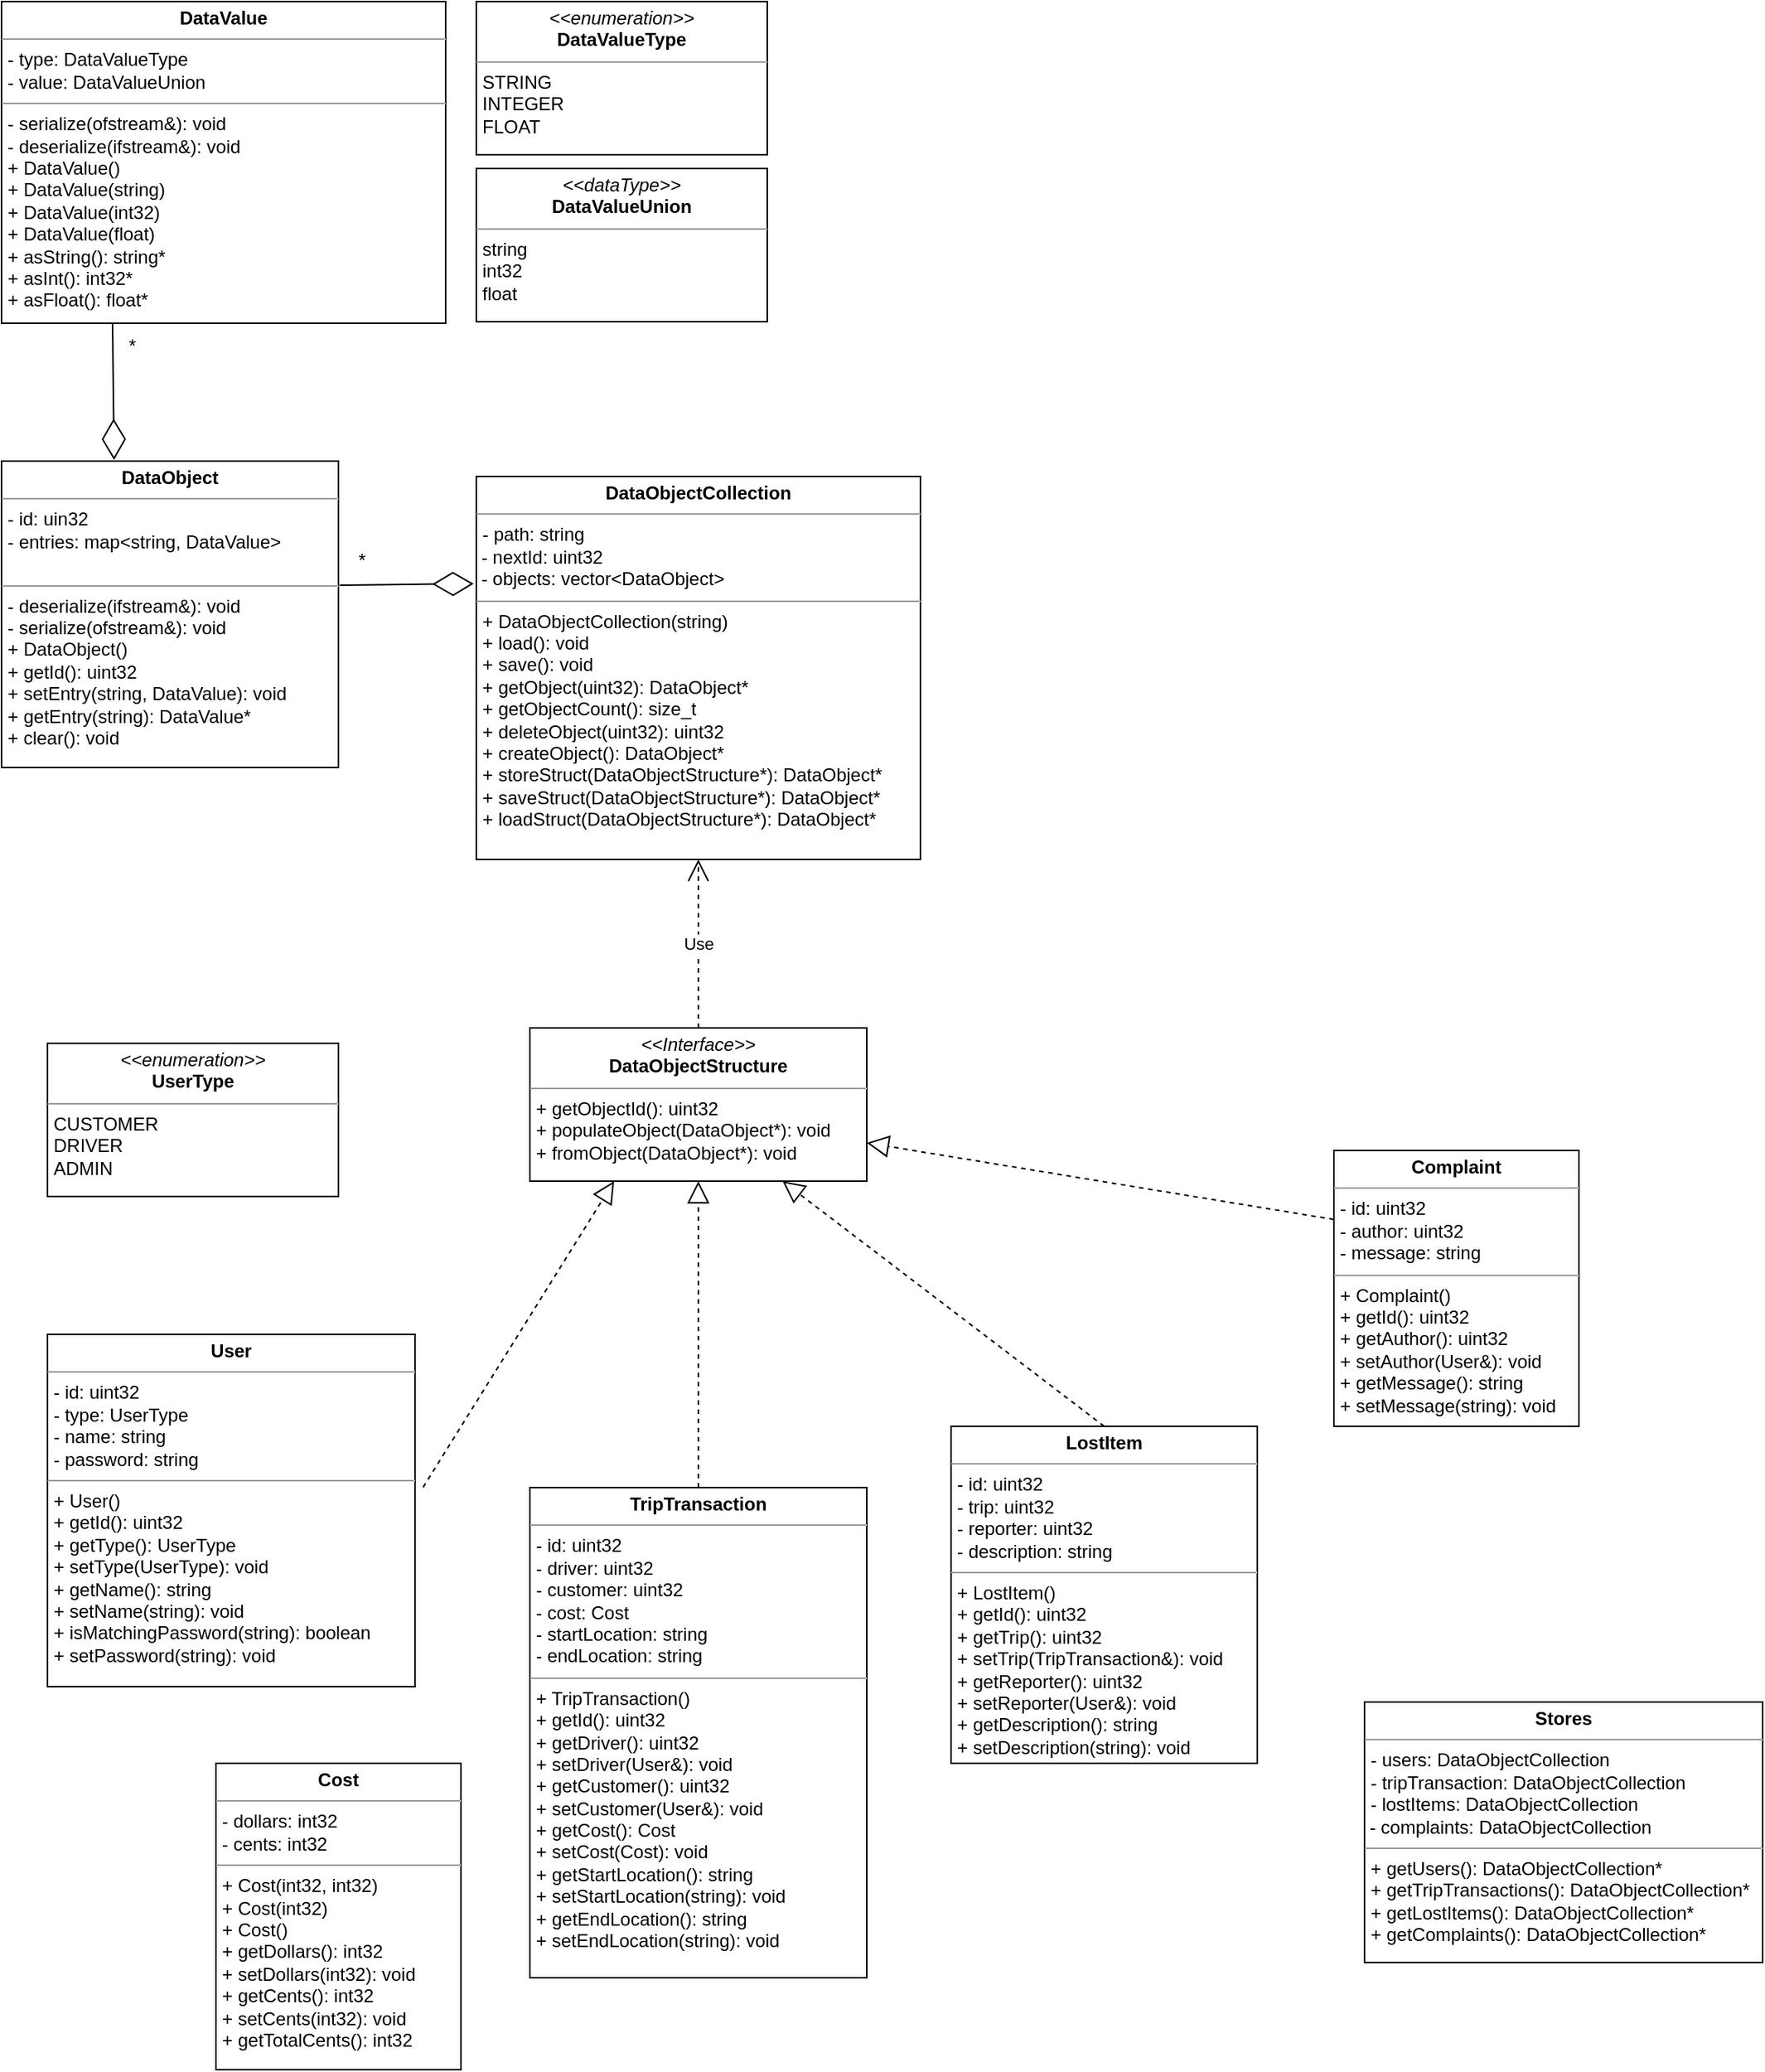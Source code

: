 <mxfile version="22.1.16" type="device">
  <diagram id="C5RBs43oDa-KdzZeNtuy" name="Page-1">
    <mxGraphModel dx="1259" dy="675" grid="1" gridSize="10" guides="1" tooltips="1" connect="1" arrows="1" fold="1" page="1" pageScale="1" pageWidth="827" pageHeight="1169" math="0" shadow="0">
      <root>
        <mxCell id="WIyWlLk6GJQsqaUBKTNV-0" />
        <mxCell id="WIyWlLk6GJQsqaUBKTNV-1" parent="WIyWlLk6GJQsqaUBKTNV-0" />
        <mxCell id="eM3pdSQnrhWDYckso2Eo-5" value="&lt;p style=&quot;margin:0px;margin-top:4px;text-align:center;&quot;&gt;&lt;b&gt;DataObjectCollection&lt;/b&gt;&lt;br&gt;&lt;/p&gt;&lt;hr size=&quot;1&quot;&gt;&lt;p style=&quot;margin:0px;margin-left:4px;&quot;&gt;- path: string&lt;/p&gt;&amp;nbsp;- nextId: uint32&lt;br&gt;&amp;nbsp;- objects: vector&amp;lt;DataObject&amp;gt;&lt;br&gt;&lt;hr size=&quot;1&quot;&gt;&lt;p style=&quot;margin:0px;margin-left:4px;&quot;&gt;+ DataObjectCollection(string)&lt;/p&gt;&lt;p style=&quot;margin:0px;margin-left:4px;&quot;&gt;+ load(): void&lt;/p&gt;&lt;p style=&quot;margin:0px;margin-left:4px;&quot;&gt;+ save(): void&lt;/p&gt;&lt;p style=&quot;margin:0px;margin-left:4px;&quot;&gt;+ getObject(uint32): DataObject*&lt;/p&gt;&lt;p style=&quot;margin:0px;margin-left:4px;&quot;&gt;+ getObjectCount(): size_t&lt;/p&gt;&lt;p style=&quot;margin:0px;margin-left:4px;&quot;&gt;+ deleteObject(uint32): uint32&lt;/p&gt;&lt;p style=&quot;margin:0px;margin-left:4px;&quot;&gt;+ createObject(): DataObject*&lt;/p&gt;&lt;p style=&quot;margin:0px;margin-left:4px;&quot;&gt;+ storeStruct(DataObjectStructure*): DataObject*&lt;/p&gt;&lt;p style=&quot;margin:0px;margin-left:4px;&quot;&gt;+ saveStruct(DataObjectStructure*): DataObject*&lt;br&gt;&lt;/p&gt;&lt;p style=&quot;margin:0px;margin-left:4px;&quot;&gt;+ loadStruct(DataObjectStructure*): DataObject*&lt;br&gt;&lt;/p&gt;&lt;p style=&quot;margin:0px;margin-left:4px;&quot;&gt;&lt;br&gt;&lt;/p&gt;" style="verticalAlign=top;align=left;overflow=fill;fontSize=12;fontFamily=Helvetica;html=1;whiteSpace=wrap;" parent="WIyWlLk6GJQsqaUBKTNV-1" vertex="1">
          <mxGeometry x="320" y="580" width="290" height="250" as="geometry" />
        </mxCell>
        <mxCell id="eM3pdSQnrhWDYckso2Eo-33" value="&lt;p style=&quot;margin:0px;margin-top:4px;text-align:center;&quot;&gt;&lt;i&gt;&amp;lt;&amp;lt;Interface&amp;gt;&amp;gt;&lt;/i&gt;&lt;br&gt;&lt;b&gt;DataObjectStructure&lt;/b&gt;&lt;/p&gt;&lt;hr size=&quot;1&quot;&gt;&lt;p style=&quot;margin:0px;margin-left:4px;&quot;&gt;&lt;/p&gt;&lt;p style=&quot;margin:0px;margin-left:4px;&quot;&gt;+ getObjectId(): uint32&lt;br&gt;+ populateObject(DataObject*): void&lt;/p&gt;&lt;p style=&quot;margin:0px;margin-left:4px;&quot;&gt;+ fromObject(DataObject*): void&lt;br&gt;&lt;/p&gt;" style="verticalAlign=top;align=left;overflow=fill;fontSize=12;fontFamily=Helvetica;html=1;whiteSpace=wrap;" parent="WIyWlLk6GJQsqaUBKTNV-1" vertex="1">
          <mxGeometry x="355" y="940" width="220" height="100" as="geometry" />
        </mxCell>
        <mxCell id="eM3pdSQnrhWDYckso2Eo-41" value="&lt;p style=&quot;margin:0px;margin-top:4px;text-align:center;&quot;&gt;&lt;b&gt;DataObject&lt;/b&gt;&lt;/p&gt;&lt;hr size=&quot;1&quot;&gt;&lt;p style=&quot;margin:0px;margin-left:4px;&quot;&gt;- id: uin32&lt;/p&gt;&lt;p style=&quot;margin:0px;margin-left:4px;&quot;&gt;- entries: map&amp;lt;string, DataValue&amp;gt;&lt;/p&gt;&lt;br&gt;&lt;hr size=&quot;1&quot;&gt;&lt;p style=&quot;margin:0px;margin-left:4px;&quot;&gt;- deserialize(ifstream&amp;amp;): void&lt;/p&gt;&lt;p style=&quot;margin:0px;margin-left:4px;&quot;&gt;- serialize(ofstream&amp;amp;): void&lt;/p&gt;&lt;p style=&quot;margin:0px;margin-left:4px;&quot;&gt;+ DataObject()&lt;/p&gt;&lt;p style=&quot;margin:0px;margin-left:4px;&quot;&gt;+ getId(): uint32&lt;/p&gt;&lt;p style=&quot;margin:0px;margin-left:4px;&quot;&gt;+ setEntry(string, DataValue): void&lt;/p&gt;&lt;p style=&quot;margin:0px;margin-left:4px;&quot;&gt;+ getEntry(string): DataValue*&lt;/p&gt;&lt;p style=&quot;margin:0px;margin-left:4px;&quot;&gt;+ clear(): void&lt;/p&gt;" style="verticalAlign=top;align=left;overflow=fill;fontSize=12;fontFamily=Helvetica;html=1;whiteSpace=wrap;" parent="WIyWlLk6GJQsqaUBKTNV-1" vertex="1">
          <mxGeometry x="10" y="570" width="220" height="200" as="geometry" />
        </mxCell>
        <mxCell id="eM3pdSQnrhWDYckso2Eo-42" value="&lt;p style=&quot;margin:0px;margin-top:4px;text-align:center;&quot;&gt;&lt;b&gt;DataValue&lt;/b&gt;&lt;/p&gt;&lt;hr size=&quot;1&quot;&gt;&lt;p style=&quot;margin:0px;margin-left:4px;&quot;&gt;- type: DataValueType&lt;/p&gt;&lt;p style=&quot;margin:0px;margin-left:4px;&quot;&gt;- value: DataValueUnion&lt;/p&gt;&lt;hr size=&quot;1&quot;&gt;&lt;p style=&quot;margin:0px;margin-left:4px;&quot;&gt;- serialize(ofstream&amp;amp;): void&lt;/p&gt;&lt;p style=&quot;margin:0px;margin-left:4px;&quot;&gt;- deserialize(ifstream&amp;amp;): void&lt;/p&gt;&lt;p style=&quot;margin:0px;margin-left:4px;&quot;&gt;+ DataValue()&lt;/p&gt;&lt;p style=&quot;margin:0px;margin-left:4px;&quot;&gt;&lt;span style=&quot;background-color: initial;&quot;&gt;+ DataValue(string)&lt;/span&gt;&lt;br&gt;&lt;/p&gt;&lt;p style=&quot;margin:0px;margin-left:4px;&quot;&gt;+ DataValue(int32)&lt;/p&gt;&lt;p style=&quot;margin:0px;margin-left:4px;&quot;&gt;+ DataValue(float)&lt;/p&gt;&lt;p style=&quot;margin:0px;margin-left:4px;&quot;&gt;+ asString(): string*&lt;/p&gt;&lt;p style=&quot;margin:0px;margin-left:4px;&quot;&gt;+ asInt(): int32*&lt;/p&gt;&lt;p style=&quot;margin:0px;margin-left:4px;&quot;&gt;+ asFloat(): float*&lt;/p&gt;" style="verticalAlign=top;align=left;overflow=fill;fontSize=12;fontFamily=Helvetica;html=1;whiteSpace=wrap;" parent="WIyWlLk6GJQsqaUBKTNV-1" vertex="1">
          <mxGeometry x="10" y="270" width="290" height="210" as="geometry" />
        </mxCell>
        <mxCell id="eM3pdSQnrhWDYckso2Eo-45" value="" style="endArrow=diamondThin;endFill=0;endSize=24;html=1;rounded=0;exitX=0.25;exitY=1;exitDx=0;exitDy=0;entryX=0.334;entryY=-0.004;entryDx=0;entryDy=0;entryPerimeter=0;" parent="WIyWlLk6GJQsqaUBKTNV-1" source="eM3pdSQnrhWDYckso2Eo-42" target="eM3pdSQnrhWDYckso2Eo-41" edge="1">
          <mxGeometry width="160" relative="1" as="geometry">
            <mxPoint x="303" y="354" as="sourcePoint" />
            <mxPoint x="83" y="570" as="targetPoint" />
          </mxGeometry>
        </mxCell>
        <mxCell id="eM3pdSQnrhWDYckso2Eo-46" value="" style="endArrow=diamondThin;endFill=0;endSize=24;html=1;rounded=0;exitX=1.004;exitY=0.405;exitDx=0;exitDy=0;exitPerimeter=0;entryX=-0.006;entryY=0.28;entryDx=0;entryDy=0;entryPerimeter=0;" parent="WIyWlLk6GJQsqaUBKTNV-1" source="eM3pdSQnrhWDYckso2Eo-41" target="eM3pdSQnrhWDYckso2Eo-5" edge="1">
          <mxGeometry width="160" relative="1" as="geometry">
            <mxPoint x="330" y="520" as="sourcePoint" />
            <mxPoint x="320" y="653" as="targetPoint" />
          </mxGeometry>
        </mxCell>
        <mxCell id="eM3pdSQnrhWDYckso2Eo-47" value="Use" style="endArrow=open;endSize=12;dashed=1;html=1;rounded=0;exitX=0.5;exitY=0;exitDx=0;exitDy=0;entryX=0.5;entryY=1;entryDx=0;entryDy=0;" parent="WIyWlLk6GJQsqaUBKTNV-1" source="eM3pdSQnrhWDYckso2Eo-33" target="eM3pdSQnrhWDYckso2Eo-5" edge="1">
          <mxGeometry width="160" relative="1" as="geometry">
            <mxPoint x="350" y="910" as="sourcePoint" />
            <mxPoint x="510" y="910" as="targetPoint" />
          </mxGeometry>
        </mxCell>
        <mxCell id="eM3pdSQnrhWDYckso2Eo-48" value="*" style="text;html=1;align=center;verticalAlign=middle;resizable=0;points=[];autosize=1;strokeColor=none;fillColor=none;" parent="WIyWlLk6GJQsqaUBKTNV-1" vertex="1">
          <mxGeometry x="80" y="480" width="30" height="30" as="geometry" />
        </mxCell>
        <mxCell id="eM3pdSQnrhWDYckso2Eo-49" value="*" style="text;html=1;align=center;verticalAlign=middle;resizable=0;points=[];autosize=1;strokeColor=none;fillColor=none;" parent="WIyWlLk6GJQsqaUBKTNV-1" vertex="1">
          <mxGeometry x="230" y="620" width="30" height="30" as="geometry" />
        </mxCell>
        <mxCell id="eM3pdSQnrhWDYckso2Eo-51" value="&lt;p style=&quot;margin:0px;margin-top:4px;text-align:center;&quot;&gt;&lt;i&gt;&amp;lt;&amp;lt;enumeration&amp;gt;&amp;gt;&lt;/i&gt;&lt;br&gt;&lt;b&gt;DataValueType&lt;/b&gt;&lt;/p&gt;&lt;hr size=&quot;1&quot;&gt;&lt;p style=&quot;margin:0px;margin-left:4px;&quot;&gt;STRING&lt;/p&gt;&lt;p style=&quot;margin:0px;margin-left:4px;&quot;&gt;INTEGER&lt;/p&gt;&lt;p style=&quot;margin:0px;margin-left:4px;&quot;&gt;FLOAT&lt;/p&gt;" style="verticalAlign=top;align=left;overflow=fill;fontSize=12;fontFamily=Helvetica;html=1;whiteSpace=wrap;" parent="WIyWlLk6GJQsqaUBKTNV-1" vertex="1">
          <mxGeometry x="320" y="270" width="190" height="100" as="geometry" />
        </mxCell>
        <mxCell id="eM3pdSQnrhWDYckso2Eo-52" value="&lt;p style=&quot;margin:0px;margin-top:4px;text-align:center;&quot;&gt;&lt;i&gt;&amp;lt;&amp;lt;dataType&amp;gt;&amp;gt;&lt;/i&gt;&lt;br&gt;&lt;b&gt;DataValueUnion&lt;/b&gt;&lt;/p&gt;&lt;hr size=&quot;1&quot;&gt;&lt;p style=&quot;margin:0px;margin-left:4px;&quot;&gt;string&lt;/p&gt;&lt;p style=&quot;margin:0px;margin-left:4px;&quot;&gt;int32&lt;/p&gt;&lt;p style=&quot;margin:0px;margin-left:4px;&quot;&gt;float&lt;/p&gt;" style="verticalAlign=top;align=left;overflow=fill;fontSize=12;fontFamily=Helvetica;html=1;whiteSpace=wrap;" parent="WIyWlLk6GJQsqaUBKTNV-1" vertex="1">
          <mxGeometry x="320" y="379" width="190" height="100" as="geometry" />
        </mxCell>
        <mxCell id="PhXYkYOxb6-9o96OfWOa-0" value="&lt;p style=&quot;margin:0px;margin-top:4px;text-align:center;&quot;&gt;&lt;b&gt;User&lt;/b&gt;&lt;/p&gt;&lt;hr size=&quot;1&quot;&gt;&lt;p style=&quot;margin:0px;margin-left:4px;&quot;&gt;- id: uint32&lt;/p&gt;&lt;p style=&quot;margin:0px;margin-left:4px;&quot;&gt;- type: UserType&lt;/p&gt;&lt;p style=&quot;margin:0px;margin-left:4px;&quot;&gt;- name: string&lt;/p&gt;&lt;p style=&quot;margin:0px;margin-left:4px;&quot;&gt;- password: string&lt;/p&gt;&lt;hr size=&quot;1&quot;&gt;&lt;p style=&quot;margin:0px;margin-left:4px;&quot;&gt;+ User()&lt;/p&gt;&lt;p style=&quot;margin:0px;margin-left:4px;&quot;&gt;+ getId(): uint32&lt;/p&gt;&lt;p style=&quot;margin:0px;margin-left:4px;&quot;&gt;+ getType(): UserType&lt;/p&gt;&lt;p style=&quot;margin:0px;margin-left:4px;&quot;&gt;+ setType(UserType): void&lt;/p&gt;&lt;p style=&quot;margin:0px;margin-left:4px;&quot;&gt;+ getName(): string&lt;/p&gt;&lt;p style=&quot;margin:0px;margin-left:4px;&quot;&gt;+ setName(string): void&lt;/p&gt;&lt;p style=&quot;margin:0px;margin-left:4px;&quot;&gt;+ isMatchingPassword(string): boolean&lt;/p&gt;&lt;p style=&quot;margin:0px;margin-left:4px;&quot;&gt;+ setPassword(string): void&lt;/p&gt;" style="verticalAlign=top;align=left;overflow=fill;fontSize=12;fontFamily=Helvetica;html=1;whiteSpace=wrap;" parent="WIyWlLk6GJQsqaUBKTNV-1" vertex="1">
          <mxGeometry x="40" y="1140" width="240" height="230" as="geometry" />
        </mxCell>
        <mxCell id="PhXYkYOxb6-9o96OfWOa-1" value="&lt;p style=&quot;margin:0px;margin-top:4px;text-align:center;&quot;&gt;&lt;i&gt;&amp;lt;&amp;lt;enumeration&amp;gt;&amp;gt;&lt;/i&gt;&lt;br&gt;&lt;b&gt;UserType&lt;/b&gt;&lt;/p&gt;&lt;hr size=&quot;1&quot;&gt;&lt;p style=&quot;margin:0px;margin-left:4px;&quot;&gt;CUSTOMER&lt;/p&gt;&lt;p style=&quot;margin:0px;margin-left:4px;&quot;&gt;DRIVER&lt;/p&gt;&lt;p style=&quot;margin:0px;margin-left:4px;&quot;&gt;ADMIN&lt;/p&gt;" style="verticalAlign=top;align=left;overflow=fill;fontSize=12;fontFamily=Helvetica;html=1;whiteSpace=wrap;" parent="WIyWlLk6GJQsqaUBKTNV-1" vertex="1">
          <mxGeometry x="40" y="950" width="190" height="100" as="geometry" />
        </mxCell>
        <mxCell id="PhXYkYOxb6-9o96OfWOa-5" value="" style="endArrow=block;dashed=1;endFill=0;endSize=12;html=1;rounded=0;exitX=1.022;exitY=0.434;exitDx=0;exitDy=0;exitPerimeter=0;entryX=0.25;entryY=1;entryDx=0;entryDy=0;" parent="WIyWlLk6GJQsqaUBKTNV-1" source="PhXYkYOxb6-9o96OfWOa-0" target="eM3pdSQnrhWDYckso2Eo-33" edge="1">
          <mxGeometry width="160" relative="1" as="geometry">
            <mxPoint x="330" y="1170" as="sourcePoint" />
            <mxPoint x="420" y="1040" as="targetPoint" />
          </mxGeometry>
        </mxCell>
        <mxCell id="PhXYkYOxb6-9o96OfWOa-6" value="&lt;p style=&quot;margin:0px;margin-top:4px;text-align:center;&quot;&gt;&lt;b&gt;TripTransaction&lt;/b&gt;&lt;/p&gt;&lt;hr size=&quot;1&quot;&gt;&lt;p style=&quot;margin:0px;margin-left:4px;&quot;&gt;- id: uint32&lt;/p&gt;&lt;p style=&quot;margin:0px;margin-left:4px;&quot;&gt;- driver: uint32&lt;/p&gt;&lt;p style=&quot;margin:0px;margin-left:4px;&quot;&gt;- customer: uint32&lt;/p&gt;&lt;p style=&quot;margin:0px;margin-left:4px;&quot;&gt;- cost: Cost&lt;/p&gt;&lt;p style=&quot;margin:0px;margin-left:4px;&quot;&gt;&lt;span style=&quot;background-color: initial;&quot;&gt;- startLocation: string&lt;/span&gt;&lt;br&gt;&lt;/p&gt;&lt;p style=&quot;margin:0px;margin-left:4px;&quot;&gt;- endLocation: string&lt;/p&gt;&lt;hr size=&quot;1&quot;&gt;&lt;p style=&quot;margin:0px;margin-left:4px;&quot;&gt;+ TripTransaction()&lt;/p&gt;&lt;p style=&quot;margin:0px;margin-left:4px;&quot;&gt;+ getId(): uint32&lt;/p&gt;&lt;p style=&quot;margin:0px;margin-left:4px;&quot;&gt;+ getDriver(): uint32&lt;/p&gt;&lt;p style=&quot;margin:0px;margin-left:4px;&quot;&gt;+ setDriver(User&amp;amp;): void&lt;/p&gt;&lt;p style=&quot;margin:0px;margin-left:4px;&quot;&gt;+ getCustomer(): uint32&lt;/p&gt;&lt;p style=&quot;margin:0px;margin-left:4px;&quot;&gt;+ setCustomer(User&amp;amp;): void&lt;/p&gt;&lt;p style=&quot;margin:0px;margin-left:4px;&quot;&gt;+ getCost(): Cost&lt;/p&gt;&lt;p style=&quot;margin:0px;margin-left:4px;&quot;&gt;+ setCost(Cost): void&lt;/p&gt;&lt;p style=&quot;margin:0px;margin-left:4px;&quot;&gt;+ getStartLocation(): string&lt;/p&gt;&lt;p style=&quot;margin:0px;margin-left:4px;&quot;&gt;+ setStartLocation(string): void&lt;/p&gt;&lt;p style=&quot;margin:0px;margin-left:4px;&quot;&gt;+ getEndLocation(): string&lt;/p&gt;&lt;p style=&quot;margin:0px;margin-left:4px;&quot;&gt;+ setEndLocation(string): void&lt;/p&gt;&lt;p style=&quot;margin:0px;margin-left:4px;&quot;&gt;&lt;br&gt;&lt;/p&gt;" style="verticalAlign=top;align=left;overflow=fill;fontSize=12;fontFamily=Helvetica;html=1;whiteSpace=wrap;" parent="WIyWlLk6GJQsqaUBKTNV-1" vertex="1">
          <mxGeometry x="355" y="1240" width="220" height="320" as="geometry" />
        </mxCell>
        <mxCell id="PhXYkYOxb6-9o96OfWOa-7" value="" style="endArrow=block;dashed=1;endFill=0;endSize=12;html=1;rounded=0;exitX=0.5;exitY=0;exitDx=0;exitDy=0;entryX=0.5;entryY=1;entryDx=0;entryDy=0;" parent="WIyWlLk6GJQsqaUBKTNV-1" source="PhXYkYOxb6-9o96OfWOa-6" target="eM3pdSQnrhWDYckso2Eo-33" edge="1">
          <mxGeometry width="160" relative="1" as="geometry">
            <mxPoint x="330" y="1170" as="sourcePoint" />
            <mxPoint x="490" y="1170" as="targetPoint" />
          </mxGeometry>
        </mxCell>
        <mxCell id="PhXYkYOxb6-9o96OfWOa-9" value="&lt;p style=&quot;margin:0px;margin-top:4px;text-align:center;&quot;&gt;&lt;b&gt;LostItem&lt;/b&gt;&lt;/p&gt;&lt;hr size=&quot;1&quot;&gt;&lt;p style=&quot;margin:0px;margin-left:4px;&quot;&gt;- id: uint32&lt;/p&gt;&lt;p style=&quot;margin:0px;margin-left:4px;&quot;&gt;- trip: uint32&lt;/p&gt;&lt;p style=&quot;margin:0px;margin-left:4px;&quot;&gt;- reporter: uint32&lt;/p&gt;&lt;p style=&quot;margin:0px;margin-left:4px;&quot;&gt;- description: string&lt;/p&gt;&lt;hr size=&quot;1&quot;&gt;&lt;p style=&quot;margin:0px;margin-left:4px;&quot;&gt;+ LostItem()&lt;/p&gt;&lt;p style=&quot;margin:0px;margin-left:4px;&quot;&gt;+ getId(): uint32&lt;/p&gt;&lt;p style=&quot;margin:0px;margin-left:4px;&quot;&gt;+ getTrip(): uint32&lt;/p&gt;&lt;p style=&quot;margin:0px;margin-left:4px;&quot;&gt;+ setTrip(TripTransaction&amp;amp;): void&lt;/p&gt;&lt;p style=&quot;margin:0px;margin-left:4px;&quot;&gt;+ getReporter(): uint32&lt;/p&gt;&lt;p style=&quot;margin:0px;margin-left:4px;&quot;&gt;+ setReporter(User&amp;amp;): void&lt;/p&gt;&lt;p style=&quot;margin:0px;margin-left:4px;&quot;&gt;+ getDescription(): string&lt;/p&gt;&lt;p style=&quot;margin:0px;margin-left:4px;&quot;&gt;+ setDescription(string): void&lt;/p&gt;&lt;p style=&quot;margin:0px;margin-left:4px;&quot;&gt;&lt;br&gt;&lt;/p&gt;" style="verticalAlign=top;align=left;overflow=fill;fontSize=12;fontFamily=Helvetica;html=1;whiteSpace=wrap;" parent="WIyWlLk6GJQsqaUBKTNV-1" vertex="1">
          <mxGeometry x="630" y="1200" width="200" height="220" as="geometry" />
        </mxCell>
        <mxCell id="PhXYkYOxb6-9o96OfWOa-10" value="" style="endArrow=block;dashed=1;endFill=0;endSize=12;html=1;rounded=0;entryX=0.75;entryY=1;entryDx=0;entryDy=0;exitX=0.5;exitY=0;exitDx=0;exitDy=0;" parent="WIyWlLk6GJQsqaUBKTNV-1" source="PhXYkYOxb6-9o96OfWOa-9" target="eM3pdSQnrhWDYckso2Eo-33" edge="1">
          <mxGeometry width="160" relative="1" as="geometry">
            <mxPoint x="550" y="1220" as="sourcePoint" />
            <mxPoint x="710" y="1220" as="targetPoint" />
          </mxGeometry>
        </mxCell>
        <mxCell id="PhXYkYOxb6-9o96OfWOa-11" value="&lt;p style=&quot;margin:0px;margin-top:4px;text-align:center;&quot;&gt;&lt;b&gt;Complaint&lt;/b&gt;&lt;/p&gt;&lt;hr size=&quot;1&quot;&gt;&lt;p style=&quot;margin:0px;margin-left:4px;&quot;&gt;- id: uint32&lt;/p&gt;&lt;p style=&quot;margin:0px;margin-left:4px;&quot;&gt;- author: uint32&lt;/p&gt;&lt;p style=&quot;margin:0px;margin-left:4px;&quot;&gt;- message: string&lt;/p&gt;&lt;hr size=&quot;1&quot;&gt;&lt;p style=&quot;margin:0px;margin-left:4px;&quot;&gt;+ Complaint()&lt;/p&gt;&lt;p style=&quot;margin:0px;margin-left:4px;&quot;&gt;+ getId(): uint32&lt;/p&gt;&lt;p style=&quot;margin:0px;margin-left:4px;&quot;&gt;+ getAuthor(): uint32&lt;/p&gt;&lt;p style=&quot;margin:0px;margin-left:4px;&quot;&gt;+ setAuthor(User&amp;amp;): void&lt;/p&gt;&lt;p style=&quot;margin:0px;margin-left:4px;&quot;&gt;+ getMessage(): string&lt;/p&gt;&lt;p style=&quot;margin:0px;margin-left:4px;&quot;&gt;+ setMessage(string): void&lt;/p&gt;" style="verticalAlign=top;align=left;overflow=fill;fontSize=12;fontFamily=Helvetica;html=1;whiteSpace=wrap;" parent="WIyWlLk6GJQsqaUBKTNV-1" vertex="1">
          <mxGeometry x="880" y="1020" width="160" height="180" as="geometry" />
        </mxCell>
        <mxCell id="PhXYkYOxb6-9o96OfWOa-12" value="" style="endArrow=block;dashed=1;endFill=0;endSize=12;html=1;rounded=0;entryX=1;entryY=0.75;entryDx=0;entryDy=0;exitX=0;exitY=0.25;exitDx=0;exitDy=0;" parent="WIyWlLk6GJQsqaUBKTNV-1" source="PhXYkYOxb6-9o96OfWOa-11" target="eM3pdSQnrhWDYckso2Eo-33" edge="1">
          <mxGeometry width="160" relative="1" as="geometry">
            <mxPoint x="550" y="1130" as="sourcePoint" />
            <mxPoint x="710" y="1130" as="targetPoint" />
          </mxGeometry>
        </mxCell>
        <mxCell id="PhXYkYOxb6-9o96OfWOa-13" value="&lt;p style=&quot;margin:0px;margin-top:4px;text-align:center;&quot;&gt;&lt;b&gt;Cost&lt;/b&gt;&lt;/p&gt;&lt;hr size=&quot;1&quot;&gt;&lt;p style=&quot;margin:0px;margin-left:4px;&quot;&gt;- dollars: int32&lt;/p&gt;&lt;p style=&quot;margin:0px;margin-left:4px;&quot;&gt;- cents: int32&lt;/p&gt;&lt;hr size=&quot;1&quot;&gt;&lt;p style=&quot;margin:0px;margin-left:4px;&quot;&gt;+ Cost(int32, int32)&lt;/p&gt;&lt;p style=&quot;margin:0px;margin-left:4px;&quot;&gt;+ Cost(int32)&lt;/p&gt;&lt;p style=&quot;margin:0px;margin-left:4px;&quot;&gt;+ Cost()&lt;/p&gt;&lt;p style=&quot;margin:0px;margin-left:4px;&quot;&gt;+ getDollars(): int32&lt;/p&gt;&lt;p style=&quot;margin:0px;margin-left:4px;&quot;&gt;+ setDollars(int32): void&lt;/p&gt;&lt;p style=&quot;margin:0px;margin-left:4px;&quot;&gt;+ getCents(): int32&lt;/p&gt;&lt;p style=&quot;margin:0px;margin-left:4px;&quot;&gt;+ setCents(int32): void&lt;/p&gt;&lt;p style=&quot;margin:0px;margin-left:4px;&quot;&gt;+ getTotalCents(): int32&lt;/p&gt;&lt;p style=&quot;margin:0px;margin-left:4px;&quot;&gt;&lt;br&gt;&lt;/p&gt;&lt;p style=&quot;margin:0px;margin-left:4px;&quot;&gt;&lt;br&gt;&lt;/p&gt;" style="verticalAlign=top;align=left;overflow=fill;fontSize=12;fontFamily=Helvetica;html=1;whiteSpace=wrap;" parent="WIyWlLk6GJQsqaUBKTNV-1" vertex="1">
          <mxGeometry x="150" y="1420" width="160" height="200" as="geometry" />
        </mxCell>
        <mxCell id="7JNJiMR8G3uH6UAeiZww-0" value="&lt;p style=&quot;margin:0px;margin-top:4px;text-align:center;&quot;&gt;&lt;b&gt;Stores&lt;/b&gt;&lt;/p&gt;&lt;hr size=&quot;1&quot;&gt;&lt;p style=&quot;margin:0px;margin-left:4px;&quot;&gt;- users: DataObjectCollection&lt;/p&gt;&lt;p style=&quot;margin:0px;margin-left:4px;&quot;&gt;- tripTransaction: DataObjectCollection&lt;/p&gt;&lt;p style=&quot;margin:0px;margin-left:4px;&quot;&gt;- lostItems: DataObjectCollection&lt;/p&gt;&amp;nbsp;- complaints: DataObjectCollection&lt;br&gt;&lt;hr size=&quot;1&quot;&gt;&lt;p style=&quot;margin:0px;margin-left:4px;&quot;&gt;+ getUsers(): DataObjectCollection*&lt;/p&gt;&lt;p style=&quot;margin:0px;margin-left:4px;&quot;&gt;+ getTripTransactions(): DataObjectCollection*&lt;/p&gt;&lt;p style=&quot;margin:0px;margin-left:4px;&quot;&gt;+ getLostItems(): DataObjectCollection*&lt;/p&gt;&lt;p style=&quot;margin:0px;margin-left:4px;&quot;&gt;+ getComplaints(): DataObjectCollection*&lt;/p&gt;" style="verticalAlign=top;align=left;overflow=fill;fontSize=12;fontFamily=Helvetica;html=1;whiteSpace=wrap;" vertex="1" parent="WIyWlLk6GJQsqaUBKTNV-1">
          <mxGeometry x="900" y="1380" width="260" height="170" as="geometry" />
        </mxCell>
      </root>
    </mxGraphModel>
  </diagram>
</mxfile>
